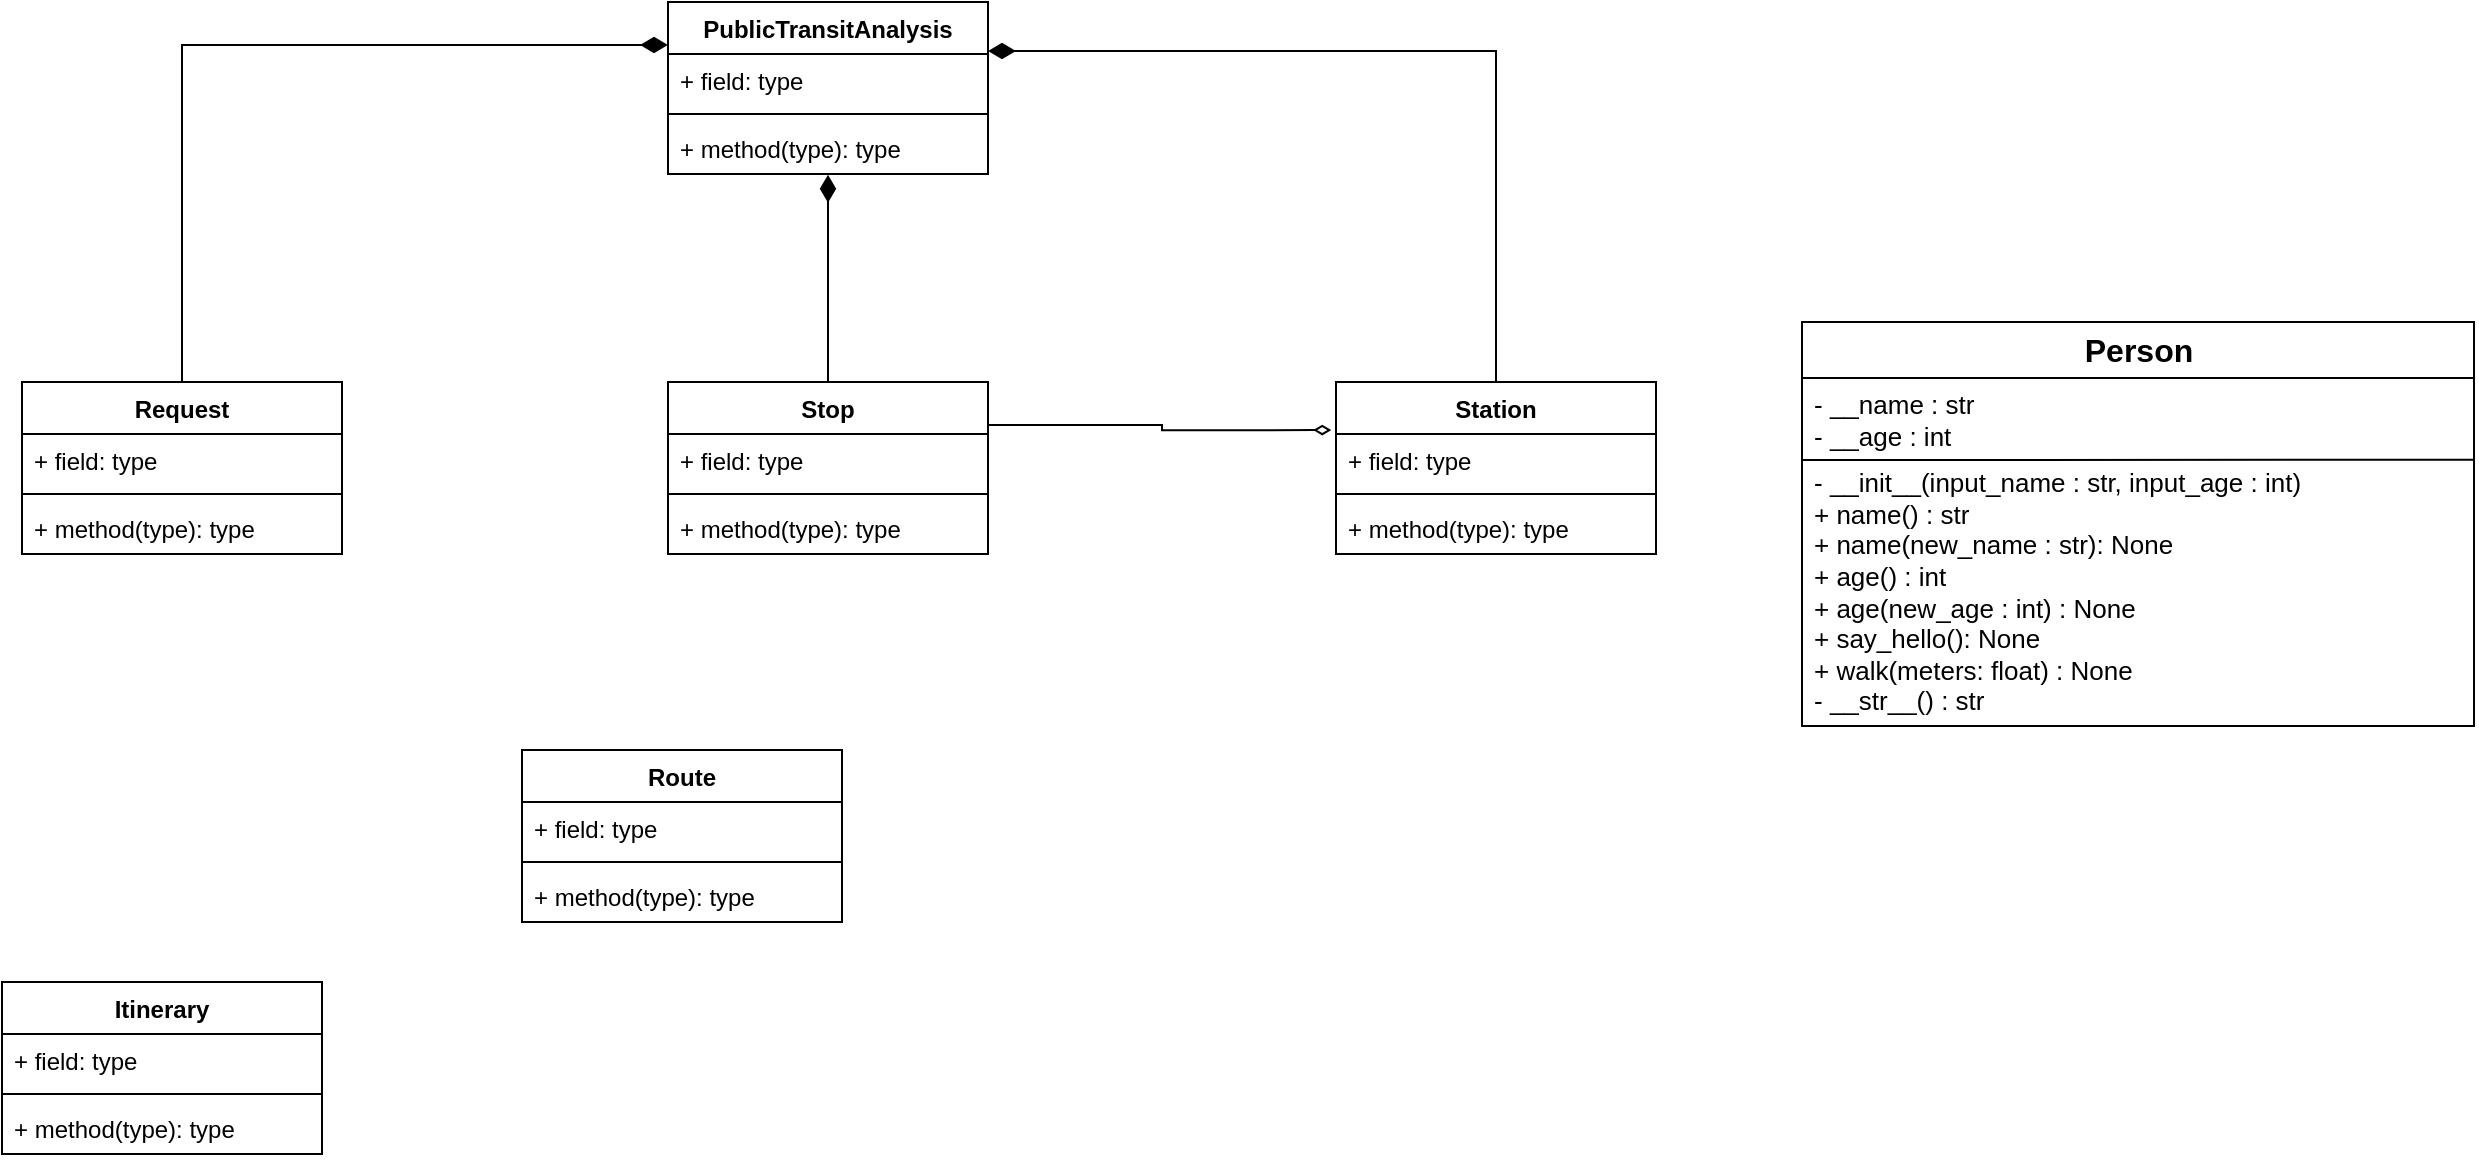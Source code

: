 <mxfile version="24.6.2" type="github">
  <diagram id="7OK4WaRRGmC01p3s4jBd" name="Page">
    <mxGraphModel dx="1041" dy="-5115" grid="1" gridSize="10" guides="1" tooltips="1" connect="1" arrows="1" fold="1" page="1" pageScale="1" pageWidth="827" pageHeight="1169" math="0" shadow="0">
      <root>
        <mxCell id="0" />
        <mxCell id="1" parent="0" />
        <mxCell id="eJXnVm8lwpXpOJQUqVcL-17" value="Person" style="swimlane;fontStyle=1;align=center;verticalAlign=middle;childLayout=stackLayout;horizontal=1;startSize=28;horizontalStack=0;resizeParent=1;resizeParentMax=0;resizeLast=0;collapsible=1;marginBottom=0;fontSize=16;html=1;" parent="1" vertex="1">
          <mxGeometry x="900" y="6030" width="336" height="202" as="geometry">
            <mxRectangle x="14" y="6272" width="120" height="30" as="alternateBounds" />
          </mxGeometry>
        </mxCell>
        <mxCell id="eJXnVm8lwpXpOJQUqVcL-18" value="- __name : str&lt;br&gt;- __age : int" style="text;strokeColor=none;fillColor=none;align=left;verticalAlign=middle;spacingLeft=4;spacingRight=4;overflow=hidden;rotatable=0;points=[[0,0.5],[1,0.5]];portConstraint=eastwest;fontSize=13;html=1;strokeWidth=1;" parent="eJXnVm8lwpXpOJQUqVcL-17" vertex="1">
          <mxGeometry y="28" width="336" height="41" as="geometry" />
        </mxCell>
        <mxCell id="LsQfYl-xfIJq8jdgFrQx-3" value="" style="endArrow=none;html=1;rounded=0;exitX=0;exitY=0.999;exitDx=0;exitDy=0;exitPerimeter=0;entryX=1;entryY=0.998;entryDx=0;entryDy=0;entryPerimeter=0;" parent="eJXnVm8lwpXpOJQUqVcL-17" source="eJXnVm8lwpXpOJQUqVcL-18" target="eJXnVm8lwpXpOJQUqVcL-18" edge="1">
          <mxGeometry width="50" height="50" relative="1" as="geometry">
            <mxPoint x="116" y="78" as="sourcePoint" />
            <mxPoint x="166" y="28" as="targetPoint" />
          </mxGeometry>
        </mxCell>
        <mxCell id="eJXnVm8lwpXpOJQUqVcL-20" value="- __init__(input_name : str, input_age : int)&lt;br&gt;+ name() : str&lt;br&gt;+ name(new_name : str): None&lt;br&gt;+ age() : int&lt;br&gt;+ age(new_age : int) : None&lt;br&gt;&lt;div&gt;+ say_hello(): None&lt;/div&gt;&lt;div&gt;+ walk(meters: float) : None&lt;/div&gt;&lt;div&gt;- __str__() : str&lt;/div&gt;" style="text;strokeColor=none;fillColor=none;align=left;verticalAlign=middle;spacingLeft=4;spacingRight=4;overflow=hidden;rotatable=0;points=[[0,0.5],[1,0.5]];portConstraint=eastwest;fontSize=13;labelBackgroundColor=none;spacingTop=-2;html=1;" parent="eJXnVm8lwpXpOJQUqVcL-17" vertex="1">
          <mxGeometry y="69" width="336" height="133" as="geometry" />
        </mxCell>
        <mxCell id="We9xeH8q5oOFazqO6uOZ-1" value="PublicTransitAnalysis" style="swimlane;fontStyle=1;align=center;verticalAlign=top;childLayout=stackLayout;horizontal=1;startSize=26;horizontalStack=0;resizeParent=1;resizeParentMax=0;resizeLast=0;collapsible=1;marginBottom=0;whiteSpace=wrap;html=1;" vertex="1" parent="1">
          <mxGeometry x="333" y="5870" width="160" height="86" as="geometry" />
        </mxCell>
        <mxCell id="We9xeH8q5oOFazqO6uOZ-2" value="+ field: type" style="text;strokeColor=none;fillColor=none;align=left;verticalAlign=top;spacingLeft=4;spacingRight=4;overflow=hidden;rotatable=0;points=[[0,0.5],[1,0.5]];portConstraint=eastwest;whiteSpace=wrap;html=1;" vertex="1" parent="We9xeH8q5oOFazqO6uOZ-1">
          <mxGeometry y="26" width="160" height="26" as="geometry" />
        </mxCell>
        <mxCell id="We9xeH8q5oOFazqO6uOZ-3" value="" style="line;strokeWidth=1;fillColor=none;align=left;verticalAlign=middle;spacingTop=-1;spacingLeft=3;spacingRight=3;rotatable=0;labelPosition=right;points=[];portConstraint=eastwest;strokeColor=inherit;" vertex="1" parent="We9xeH8q5oOFazqO6uOZ-1">
          <mxGeometry y="52" width="160" height="8" as="geometry" />
        </mxCell>
        <mxCell id="We9xeH8q5oOFazqO6uOZ-4" value="+ method(type): type" style="text;strokeColor=none;fillColor=none;align=left;verticalAlign=top;spacingLeft=4;spacingRight=4;overflow=hidden;rotatable=0;points=[[0,0.5],[1,0.5]];portConstraint=eastwest;whiteSpace=wrap;html=1;" vertex="1" parent="We9xeH8q5oOFazqO6uOZ-1">
          <mxGeometry y="60" width="160" height="26" as="geometry" />
        </mxCell>
        <mxCell id="We9xeH8q5oOFazqO6uOZ-5" value="Station" style="swimlane;fontStyle=1;align=center;verticalAlign=top;childLayout=stackLayout;horizontal=1;startSize=26;horizontalStack=0;resizeParent=1;resizeParentMax=0;resizeLast=0;collapsible=1;marginBottom=0;whiteSpace=wrap;html=1;" vertex="1" parent="1">
          <mxGeometry x="667" y="6060" width="160" height="86" as="geometry" />
        </mxCell>
        <mxCell id="We9xeH8q5oOFazqO6uOZ-6" value="+ field: type" style="text;strokeColor=none;fillColor=none;align=left;verticalAlign=top;spacingLeft=4;spacingRight=4;overflow=hidden;rotatable=0;points=[[0,0.5],[1,0.5]];portConstraint=eastwest;whiteSpace=wrap;html=1;" vertex="1" parent="We9xeH8q5oOFazqO6uOZ-5">
          <mxGeometry y="26" width="160" height="26" as="geometry" />
        </mxCell>
        <mxCell id="We9xeH8q5oOFazqO6uOZ-7" value="" style="line;strokeWidth=1;fillColor=none;align=left;verticalAlign=middle;spacingTop=-1;spacingLeft=3;spacingRight=3;rotatable=0;labelPosition=right;points=[];portConstraint=eastwest;strokeColor=inherit;" vertex="1" parent="We9xeH8q5oOFazqO6uOZ-5">
          <mxGeometry y="52" width="160" height="8" as="geometry" />
        </mxCell>
        <mxCell id="We9xeH8q5oOFazqO6uOZ-8" value="+ method(type): type" style="text;strokeColor=none;fillColor=none;align=left;verticalAlign=top;spacingLeft=4;spacingRight=4;overflow=hidden;rotatable=0;points=[[0,0.5],[1,0.5]];portConstraint=eastwest;whiteSpace=wrap;html=1;" vertex="1" parent="We9xeH8q5oOFazqO6uOZ-5">
          <mxGeometry y="60" width="160" height="26" as="geometry" />
        </mxCell>
        <mxCell id="We9xeH8q5oOFazqO6uOZ-9" value="Stop" style="swimlane;fontStyle=1;align=center;verticalAlign=top;childLayout=stackLayout;horizontal=1;startSize=26;horizontalStack=0;resizeParent=1;resizeParentMax=0;resizeLast=0;collapsible=1;marginBottom=0;whiteSpace=wrap;html=1;" vertex="1" parent="1">
          <mxGeometry x="333" y="6060" width="160" height="86" as="geometry" />
        </mxCell>
        <mxCell id="We9xeH8q5oOFazqO6uOZ-10" value="+ field: type" style="text;strokeColor=none;fillColor=none;align=left;verticalAlign=top;spacingLeft=4;spacingRight=4;overflow=hidden;rotatable=0;points=[[0,0.5],[1,0.5]];portConstraint=eastwest;whiteSpace=wrap;html=1;" vertex="1" parent="We9xeH8q5oOFazqO6uOZ-9">
          <mxGeometry y="26" width="160" height="26" as="geometry" />
        </mxCell>
        <mxCell id="We9xeH8q5oOFazqO6uOZ-11" value="" style="line;strokeWidth=1;fillColor=none;align=left;verticalAlign=middle;spacingTop=-1;spacingLeft=3;spacingRight=3;rotatable=0;labelPosition=right;points=[];portConstraint=eastwest;strokeColor=inherit;" vertex="1" parent="We9xeH8q5oOFazqO6uOZ-9">
          <mxGeometry y="52" width="160" height="8" as="geometry" />
        </mxCell>
        <mxCell id="We9xeH8q5oOFazqO6uOZ-12" value="+ method(type): type" style="text;strokeColor=none;fillColor=none;align=left;verticalAlign=top;spacingLeft=4;spacingRight=4;overflow=hidden;rotatable=0;points=[[0,0.5],[1,0.5]];portConstraint=eastwest;whiteSpace=wrap;html=1;" vertex="1" parent="We9xeH8q5oOFazqO6uOZ-9">
          <mxGeometry y="60" width="160" height="26" as="geometry" />
        </mxCell>
        <mxCell id="We9xeH8q5oOFazqO6uOZ-27" style="edgeStyle=orthogonalEdgeStyle;rounded=0;orthogonalLoop=1;jettySize=auto;html=1;exitX=0.5;exitY=0;exitDx=0;exitDy=0;entryX=0;entryY=0.25;entryDx=0;entryDy=0;endArrow=diamondThin;endFill=1;endSize=11;" edge="1" parent="1" source="We9xeH8q5oOFazqO6uOZ-13" target="We9xeH8q5oOFazqO6uOZ-1">
          <mxGeometry relative="1" as="geometry" />
        </mxCell>
        <mxCell id="We9xeH8q5oOFazqO6uOZ-13" value="Request" style="swimlane;fontStyle=1;align=center;verticalAlign=top;childLayout=stackLayout;horizontal=1;startSize=26;horizontalStack=0;resizeParent=1;resizeParentMax=0;resizeLast=0;collapsible=1;marginBottom=0;whiteSpace=wrap;html=1;" vertex="1" parent="1">
          <mxGeometry x="10" y="6060" width="160" height="86" as="geometry" />
        </mxCell>
        <mxCell id="We9xeH8q5oOFazqO6uOZ-14" value="+ field: type" style="text;strokeColor=none;fillColor=none;align=left;verticalAlign=top;spacingLeft=4;spacingRight=4;overflow=hidden;rotatable=0;points=[[0,0.5],[1,0.5]];portConstraint=eastwest;whiteSpace=wrap;html=1;" vertex="1" parent="We9xeH8q5oOFazqO6uOZ-13">
          <mxGeometry y="26" width="160" height="26" as="geometry" />
        </mxCell>
        <mxCell id="We9xeH8q5oOFazqO6uOZ-15" value="" style="line;strokeWidth=1;fillColor=none;align=left;verticalAlign=middle;spacingTop=-1;spacingLeft=3;spacingRight=3;rotatable=0;labelPosition=right;points=[];portConstraint=eastwest;strokeColor=inherit;" vertex="1" parent="We9xeH8q5oOFazqO6uOZ-13">
          <mxGeometry y="52" width="160" height="8" as="geometry" />
        </mxCell>
        <mxCell id="We9xeH8q5oOFazqO6uOZ-16" value="+ method(type): type" style="text;strokeColor=none;fillColor=none;align=left;verticalAlign=top;spacingLeft=4;spacingRight=4;overflow=hidden;rotatable=0;points=[[0,0.5],[1,0.5]];portConstraint=eastwest;whiteSpace=wrap;html=1;" vertex="1" parent="We9xeH8q5oOFazqO6uOZ-13">
          <mxGeometry y="60" width="160" height="26" as="geometry" />
        </mxCell>
        <mxCell id="We9xeH8q5oOFazqO6uOZ-17" value="Itinerary" style="swimlane;fontStyle=1;align=center;verticalAlign=top;childLayout=stackLayout;horizontal=1;startSize=26;horizontalStack=0;resizeParent=1;resizeParentMax=0;resizeLast=0;collapsible=1;marginBottom=0;whiteSpace=wrap;html=1;" vertex="1" parent="1">
          <mxGeometry y="6360" width="160" height="86" as="geometry" />
        </mxCell>
        <mxCell id="We9xeH8q5oOFazqO6uOZ-18" value="+ field: type" style="text;strokeColor=none;fillColor=none;align=left;verticalAlign=top;spacingLeft=4;spacingRight=4;overflow=hidden;rotatable=0;points=[[0,0.5],[1,0.5]];portConstraint=eastwest;whiteSpace=wrap;html=1;" vertex="1" parent="We9xeH8q5oOFazqO6uOZ-17">
          <mxGeometry y="26" width="160" height="26" as="geometry" />
        </mxCell>
        <mxCell id="We9xeH8q5oOFazqO6uOZ-19" value="" style="line;strokeWidth=1;fillColor=none;align=left;verticalAlign=middle;spacingTop=-1;spacingLeft=3;spacingRight=3;rotatable=0;labelPosition=right;points=[];portConstraint=eastwest;strokeColor=inherit;" vertex="1" parent="We9xeH8q5oOFazqO6uOZ-17">
          <mxGeometry y="52" width="160" height="8" as="geometry" />
        </mxCell>
        <mxCell id="We9xeH8q5oOFazqO6uOZ-20" value="+ method(type): type" style="text;strokeColor=none;fillColor=none;align=left;verticalAlign=top;spacingLeft=4;spacingRight=4;overflow=hidden;rotatable=0;points=[[0,0.5],[1,0.5]];portConstraint=eastwest;whiteSpace=wrap;html=1;" vertex="1" parent="We9xeH8q5oOFazqO6uOZ-17">
          <mxGeometry y="60" width="160" height="26" as="geometry" />
        </mxCell>
        <mxCell id="We9xeH8q5oOFazqO6uOZ-21" value="Route" style="swimlane;fontStyle=1;align=center;verticalAlign=top;childLayout=stackLayout;horizontal=1;startSize=26;horizontalStack=0;resizeParent=1;resizeParentMax=0;resizeLast=0;collapsible=1;marginBottom=0;whiteSpace=wrap;html=1;" vertex="1" parent="1">
          <mxGeometry x="260" y="6244" width="160" height="86" as="geometry" />
        </mxCell>
        <mxCell id="We9xeH8q5oOFazqO6uOZ-22" value="+ field: type" style="text;strokeColor=none;fillColor=none;align=left;verticalAlign=top;spacingLeft=4;spacingRight=4;overflow=hidden;rotatable=0;points=[[0,0.5],[1,0.5]];portConstraint=eastwest;whiteSpace=wrap;html=1;" vertex="1" parent="We9xeH8q5oOFazqO6uOZ-21">
          <mxGeometry y="26" width="160" height="26" as="geometry" />
        </mxCell>
        <mxCell id="We9xeH8q5oOFazqO6uOZ-23" value="" style="line;strokeWidth=1;fillColor=none;align=left;verticalAlign=middle;spacingTop=-1;spacingLeft=3;spacingRight=3;rotatable=0;labelPosition=right;points=[];portConstraint=eastwest;strokeColor=inherit;" vertex="1" parent="We9xeH8q5oOFazqO6uOZ-21">
          <mxGeometry y="52" width="160" height="8" as="geometry" />
        </mxCell>
        <mxCell id="We9xeH8q5oOFazqO6uOZ-24" value="+ method(type): type" style="text;strokeColor=none;fillColor=none;align=left;verticalAlign=top;spacingLeft=4;spacingRight=4;overflow=hidden;rotatable=0;points=[[0,0.5],[1,0.5]];portConstraint=eastwest;whiteSpace=wrap;html=1;" vertex="1" parent="We9xeH8q5oOFazqO6uOZ-21">
          <mxGeometry y="60" width="160" height="26" as="geometry" />
        </mxCell>
        <mxCell id="We9xeH8q5oOFazqO6uOZ-29" style="edgeStyle=orthogonalEdgeStyle;rounded=0;orthogonalLoop=1;jettySize=auto;html=1;exitX=0.5;exitY=0;exitDx=0;exitDy=0;entryX=0.5;entryY=1.016;entryDx=0;entryDy=0;entryPerimeter=0;endArrow=diamondThin;endFill=1;endSize=11;" edge="1" parent="1" source="We9xeH8q5oOFazqO6uOZ-9" target="We9xeH8q5oOFazqO6uOZ-4">
          <mxGeometry relative="1" as="geometry" />
        </mxCell>
        <mxCell id="We9xeH8q5oOFazqO6uOZ-30" style="edgeStyle=orthogonalEdgeStyle;rounded=0;orthogonalLoop=1;jettySize=auto;html=1;exitX=0.5;exitY=0;exitDx=0;exitDy=0;entryX=1;entryY=-0.057;entryDx=0;entryDy=0;entryPerimeter=0;endArrow=diamondThin;endFill=1;endSize=11;" edge="1" parent="1" source="We9xeH8q5oOFazqO6uOZ-5" target="We9xeH8q5oOFazqO6uOZ-2">
          <mxGeometry relative="1" as="geometry" />
        </mxCell>
        <mxCell id="We9xeH8q5oOFazqO6uOZ-31" style="edgeStyle=orthogonalEdgeStyle;rounded=0;orthogonalLoop=1;jettySize=auto;html=1;exitX=1;exitY=0.25;exitDx=0;exitDy=0;entryX=-0.015;entryY=-0.075;entryDx=0;entryDy=0;entryPerimeter=0;endArrow=diamondThin;endFill=0;" edge="1" parent="1" source="We9xeH8q5oOFazqO6uOZ-9" target="We9xeH8q5oOFazqO6uOZ-6">
          <mxGeometry relative="1" as="geometry" />
        </mxCell>
      </root>
    </mxGraphModel>
  </diagram>
</mxfile>
